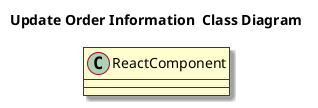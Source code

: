 @startuml
skin rose
skinparam classAttributeIconSize 0

title Update Order Information  Class Diagram

class ReactComponent